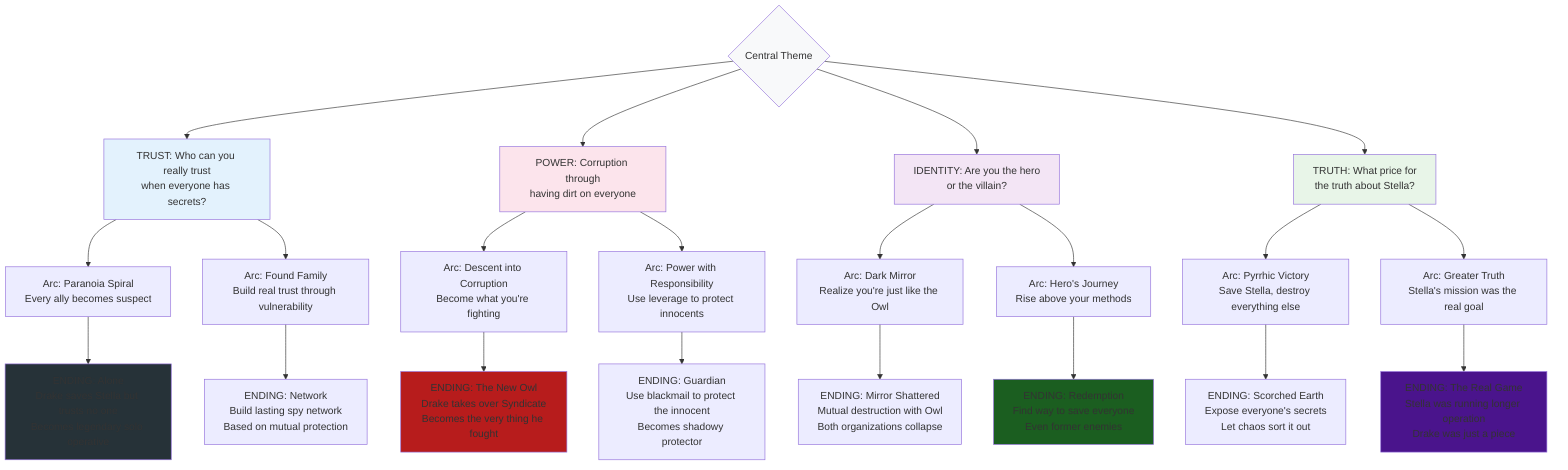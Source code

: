 graph TD
    Theme{Central Theme}
    
    Theme --> Trust[TRUST: Who can you really trust<br/>when everyone has secrets?]
    Theme --> Power[POWER: Corruption through<br/>having dirt on everyone]
    Theme --> Identity[IDENTITY: Are you the hero<br/>or the villain?]
    Theme --> Truth[TRUTH: What price for<br/>the truth about Stella?]
    
    Trust --> TrustArc1[Arc: Paranoia Spiral<br/>Every ally becomes suspect]
    Trust --> TrustArc2[Arc: Found Family<br/>Build real trust through vulnerability]
    
    Power --> PowerArc1[Arc: Descent into Corruption<br/>Become what you're fighting]
    Power --> PowerArc2[Arc: Power with Responsibility<br/>Use leverage to protect innocents]
    
    Identity --> IdArc1[Arc: Dark Mirror<br/>Realize you're just like the Owl]
    Identity --> IdArc2[Arc: Hero's Journey<br/>Rise above your methods]
    
    Truth --> TruthArc1[Arc: Pyrrhic Victory<br/>Save Stella, destroy everything else]
    Truth --> TruthArc2[Arc: Greater Truth<br/>Stella's mission was the real goal]
    
    TrustArc1 --> End1[ENDING: Alone<br/>Drake saves Stella but trusts no one<br/>Becomes legendary solo operative]
    
    TrustArc2 --> End2[ENDING: Network<br/>Build lasting spy network<br/>Based on mutual protection]
    
    PowerArc1 --> End3[ENDING: The New Owl<br/>Drake takes over Syndicate<br/>Becomes the very thing he fought]
    
    PowerArc2 --> End4[ENDING: Guardian<br/>Use blackmail to protect the innocent<br/>Becomes shadowy protector]
    
    IdArc1 --> End5[ENDING: Mirror Shattered<br/>Mutual destruction with Owl<br/>Both organizations collapse]
    
    IdArc2 --> End6[ENDING: Redemption<br/>Find way to save everyone<br/>Even former enemies]
    
    TruthArc1 --> End7[ENDING: Scorched Earth<br/>Expose everyone's secrets<br/>Let chaos sort it out]
    
    TruthArc2 --> End8[ENDING: The Real Game<br/>Stella was running longer operation<br/>Drake was just a piece]
    
    style Theme fill:#f8f9fa
    style Trust fill:#e3f2fd
    style Power fill:#fce4ec
    style Identity fill:#f3e5f5
    style Truth fill:#e8f5e8
    style End1 fill:#263238
    style End3 fill:#b71c1c
    style End6 fill:#1b5e20
    style End8 fill:#4a148c